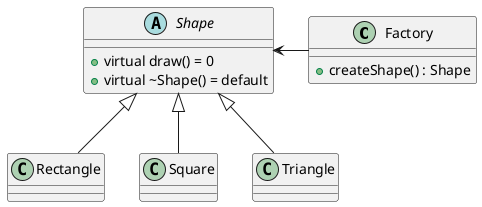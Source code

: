 @startuml
class Factory {
 + createShape() : Shape
}

abstract Shape {
  + virtual draw() = 0
  + virtual ~Shape() = default
}

class Rectangle
class Square
class Triangle

Shape <-right- Factory
Shape <|-down- Rectangle
Shape <|-down- Square
Shape <|-down- Triangle
@enduml
